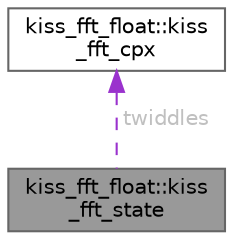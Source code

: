 digraph "kiss_fft_float::kiss_fft_state"
{
 // LATEX_PDF_SIZE
  bgcolor="transparent";
  edge [fontname=Helvetica,fontsize=10,labelfontname=Helvetica,labelfontsize=10];
  node [fontname=Helvetica,fontsize=10,shape=box,height=0.2,width=0.4];
  Node1 [id="Node000001",label="kiss_fft_float::kiss\l_fft_state",height=0.2,width=0.4,color="gray40", fillcolor="grey60", style="filled", fontcolor="black",tooltip=" "];
  Node2 -> Node1 [id="edge1_Node000001_Node000002",dir="back",color="darkorchid3",style="dashed",tooltip=" ",label=" twiddles",fontcolor="grey" ];
  Node2 [id="Node000002",label="kiss_fft_float::kiss\l_fft_cpx",height=0.2,width=0.4,color="gray40", fillcolor="white", style="filled",URL="$structkiss__fft__float_1_1kiss__fft__cpx.html",tooltip=" "];
}
